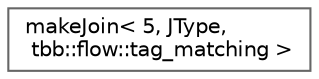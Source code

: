 digraph "类继承关系图"
{
 // LATEX_PDF_SIZE
  bgcolor="transparent";
  edge [fontname=Helvetica,fontsize=10,labelfontname=Helvetica,labelfontsize=10];
  node [fontname=Helvetica,fontsize=10,shape=box,height=0.2,width=0.4];
  rankdir="LR";
  Node0 [id="Node000000",label="makeJoin\< 5, JType,\l tbb::flow::tag_matching \>",height=0.2,width=0.4,color="grey40", fillcolor="white", style="filled",URL="$classmake_join_3_015_00_01_j_type_00_01tbb_1_1flow_1_1tag__matching_01_4.html",tooltip=" "];
}
